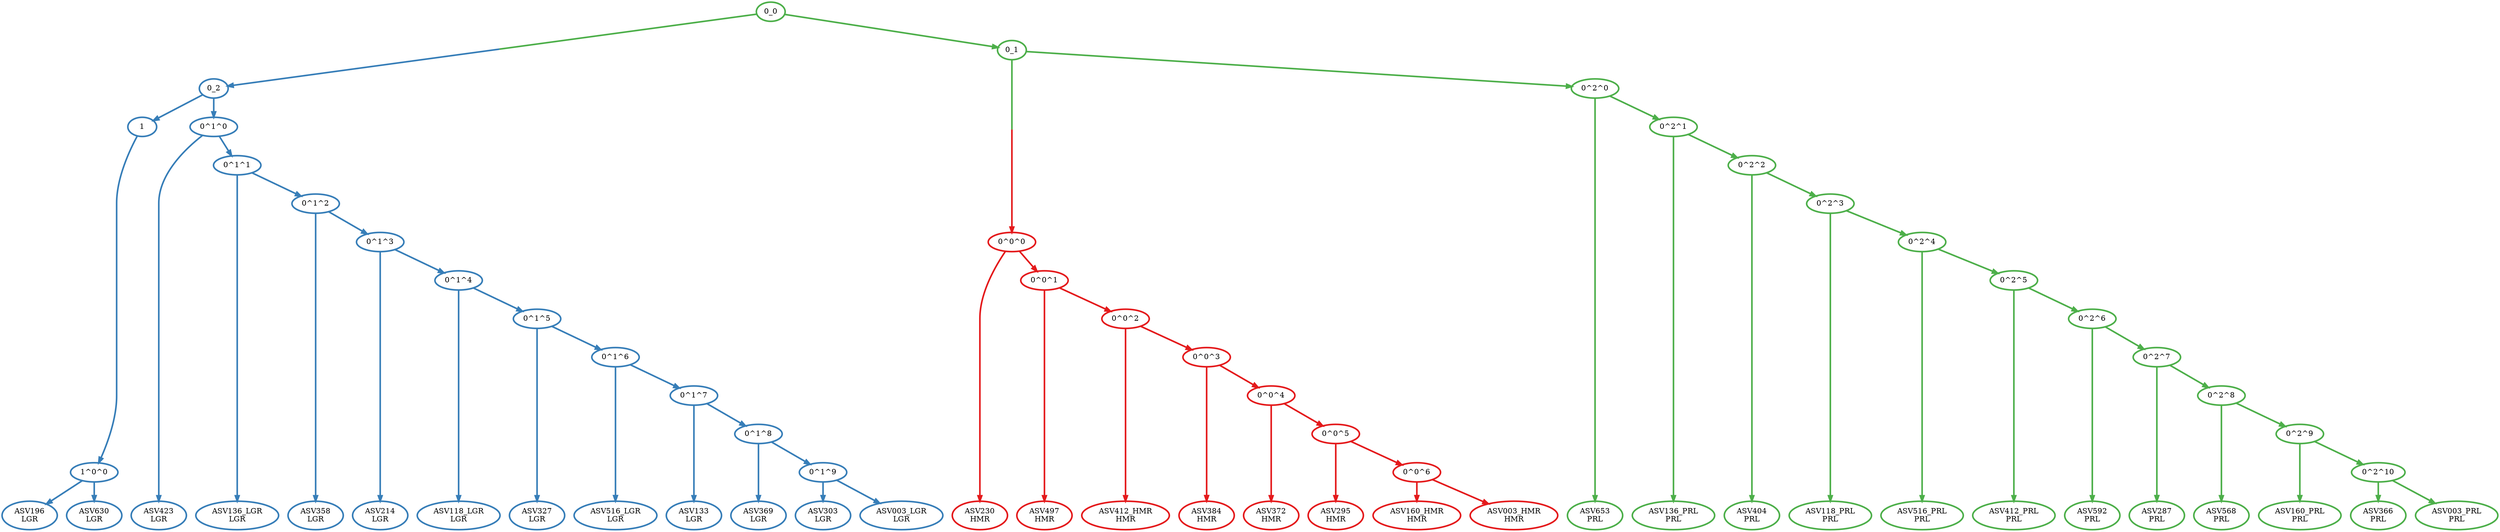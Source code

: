 digraph T {
	{
		rank=same
		65 [penwidth=3,colorscheme=set19,color=2,label="ASV196\nLGR"]
		64 [penwidth=3,colorscheme=set19,color=2,label="ASV630\nLGR"]
		61 [penwidth=3,colorscheme=set19,color=1,label="ASV160_HMR\nHMR"]
		60 [penwidth=3,colorscheme=set19,color=1,label="ASV003_HMR\nHMR"]
		58 [penwidth=3,colorscheme=set19,color=1,label="ASV295\nHMR"]
		56 [penwidth=3,colorscheme=set19,color=1,label="ASV372\nHMR"]
		54 [penwidth=3,colorscheme=set19,color=1,label="ASV384\nHMR"]
		52 [penwidth=3,colorscheme=set19,color=1,label="ASV412_HMR\nHMR"]
		50 [penwidth=3,colorscheme=set19,color=1,label="ASV497\nHMR"]
		48 [penwidth=3,colorscheme=set19,color=1,label="ASV230\nHMR"]
		46 [penwidth=3,colorscheme=set19,color=2,label="ASV303\nLGR"]
		45 [penwidth=3,colorscheme=set19,color=2,label="ASV003_LGR\nLGR"]
		43 [penwidth=3,colorscheme=set19,color=2,label="ASV369\nLGR"]
		41 [penwidth=3,colorscheme=set19,color=2,label="ASV133\nLGR"]
		39 [penwidth=3,colorscheme=set19,color=2,label="ASV516_LGR\nLGR"]
		37 [penwidth=3,colorscheme=set19,color=2,label="ASV327\nLGR"]
		35 [penwidth=3,colorscheme=set19,color=2,label="ASV118_LGR\nLGR"]
		33 [penwidth=3,colorscheme=set19,color=2,label="ASV214\nLGR"]
		31 [penwidth=3,colorscheme=set19,color=2,label="ASV358\nLGR"]
		29 [penwidth=3,colorscheme=set19,color=2,label="ASV136_LGR\nLGR"]
		27 [penwidth=3,colorscheme=set19,color=2,label="ASV423\nLGR"]
		25 [penwidth=3,colorscheme=set19,color=3,label="ASV366\nPRL"]
		24 [penwidth=3,colorscheme=set19,color=3,label="ASV003_PRL\nPRL"]
		22 [penwidth=3,colorscheme=set19,color=3,label="ASV160_PRL\nPRL"]
		20 [penwidth=3,colorscheme=set19,color=3,label="ASV568\nPRL"]
		18 [penwidth=3,colorscheme=set19,color=3,label="ASV287\nPRL"]
		16 [penwidth=3,colorscheme=set19,color=3,label="ASV592\nPRL"]
		14 [penwidth=3,colorscheme=set19,color=3,label="ASV412_PRL\nPRL"]
		12 [penwidth=3,colorscheme=set19,color=3,label="ASV516_PRL\nPRL"]
		10 [penwidth=3,colorscheme=set19,color=3,label="ASV118_PRL\nPRL"]
		8 [penwidth=3,colorscheme=set19,color=3,label="ASV404\nPRL"]
		6 [penwidth=3,colorscheme=set19,color=3,label="ASV136_PRL\nPRL"]
		4 [penwidth=3,colorscheme=set19,color=3,label="ASV653\nPRL"]
	}
	63 [penwidth=3,colorscheme=set19,color=2,label="1^0^0"]
	62 [penwidth=3,colorscheme=set19,color=2,label="1"]
	59 [penwidth=3,colorscheme=set19,color=1,label="0^0^6"]
	57 [penwidth=3,colorscheme=set19,color=1,label="0^0^5"]
	55 [penwidth=3,colorscheme=set19,color=1,label="0^0^4"]
	53 [penwidth=3,colorscheme=set19,color=1,label="0^0^3"]
	51 [penwidth=3,colorscheme=set19,color=1,label="0^0^2"]
	49 [penwidth=3,colorscheme=set19,color=1,label="0^0^1"]
	47 [penwidth=3,colorscheme=set19,color=1,label="0^0^0"]
	44 [penwidth=3,colorscheme=set19,color=2,label="0^1^9"]
	42 [penwidth=3,colorscheme=set19,color=2,label="0^1^8"]
	40 [penwidth=3,colorscheme=set19,color=2,label="0^1^7"]
	38 [penwidth=3,colorscheme=set19,color=2,label="0^1^6"]
	36 [penwidth=3,colorscheme=set19,color=2,label="0^1^5"]
	34 [penwidth=3,colorscheme=set19,color=2,label="0^1^4"]
	32 [penwidth=3,colorscheme=set19,color=2,label="0^1^3"]
	30 [penwidth=3,colorscheme=set19,color=2,label="0^1^2"]
	28 [penwidth=3,colorscheme=set19,color=2,label="0^1^1"]
	26 [penwidth=3,colorscheme=set19,color=2,label="0^1^0"]
	23 [penwidth=3,colorscheme=set19,color=3,label="0^2^10"]
	21 [penwidth=3,colorscheme=set19,color=3,label="0^2^9"]
	19 [penwidth=3,colorscheme=set19,color=3,label="0^2^8"]
	17 [penwidth=3,colorscheme=set19,color=3,label="0^2^7"]
	15 [penwidth=3,colorscheme=set19,color=3,label="0^2^6"]
	13 [penwidth=3,colorscheme=set19,color=3,label="0^2^5"]
	11 [penwidth=3,colorscheme=set19,color=3,label="0^2^4"]
	9 [penwidth=3,colorscheme=set19,color=3,label="0^2^3"]
	7 [penwidth=3,colorscheme=set19,color=3,label="0^2^2"]
	5 [penwidth=3,colorscheme=set19,color=3,label="0^2^1"]
	3 [penwidth=3,colorscheme=set19,color=3,label="0^2^0"]
	2 [penwidth=3,colorscheme=set19,color=2,label="0_2"]
	1 [penwidth=3,colorscheme=set19,color=3,label="0_1"]
	0 [penwidth=3,colorscheme=set19,color=3,label="0_0"]
	63 -> 65 [penwidth=3,colorscheme=set19,color=2]
	63 -> 64 [penwidth=3,colorscheme=set19,color=2]
	62 -> 63 [penwidth=3,colorscheme=set19,color=2]
	59 -> 61 [penwidth=3,colorscheme=set19,color=1]
	59 -> 60 [penwidth=3,colorscheme=set19,color=1]
	57 -> 59 [penwidth=3,colorscheme=set19,color=1]
	57 -> 58 [penwidth=3,colorscheme=set19,color=1]
	55 -> 57 [penwidth=3,colorscheme=set19,color=1]
	55 -> 56 [penwidth=3,colorscheme=set19,color=1]
	53 -> 55 [penwidth=3,colorscheme=set19,color=1]
	53 -> 54 [penwidth=3,colorscheme=set19,color=1]
	51 -> 53 [penwidth=3,colorscheme=set19,color=1]
	51 -> 52 [penwidth=3,colorscheme=set19,color=1]
	49 -> 51 [penwidth=3,colorscheme=set19,color=1]
	49 -> 50 [penwidth=3,colorscheme=set19,color=1]
	47 -> 49 [penwidth=3,colorscheme=set19,color=1]
	47 -> 48 [penwidth=3,colorscheme=set19,color=1]
	44 -> 46 [penwidth=3,colorscheme=set19,color=2]
	44 -> 45 [penwidth=3,colorscheme=set19,color=2]
	42 -> 44 [penwidth=3,colorscheme=set19,color=2]
	42 -> 43 [penwidth=3,colorscheme=set19,color=2]
	40 -> 42 [penwidth=3,colorscheme=set19,color=2]
	40 -> 41 [penwidth=3,colorscheme=set19,color=2]
	38 -> 40 [penwidth=3,colorscheme=set19,color=2]
	38 -> 39 [penwidth=3,colorscheme=set19,color=2]
	36 -> 38 [penwidth=3,colorscheme=set19,color=2]
	36 -> 37 [penwidth=3,colorscheme=set19,color=2]
	34 -> 36 [penwidth=3,colorscheme=set19,color=2]
	34 -> 35 [penwidth=3,colorscheme=set19,color=2]
	32 -> 34 [penwidth=3,colorscheme=set19,color=2]
	32 -> 33 [penwidth=3,colorscheme=set19,color=2]
	30 -> 32 [penwidth=3,colorscheme=set19,color=2]
	30 -> 31 [penwidth=3,colorscheme=set19,color=2]
	28 -> 30 [penwidth=3,colorscheme=set19,color=2]
	28 -> 29 [penwidth=3,colorscheme=set19,color=2]
	26 -> 28 [penwidth=3,colorscheme=set19,color=2]
	26 -> 27 [penwidth=3,colorscheme=set19,color=2]
	23 -> 25 [penwidth=3,colorscheme=set19,color=3]
	23 -> 24 [penwidth=3,colorscheme=set19,color=3]
	21 -> 23 [penwidth=3,colorscheme=set19,color=3]
	21 -> 22 [penwidth=3,colorscheme=set19,color=3]
	19 -> 21 [penwidth=3,colorscheme=set19,color=3]
	19 -> 20 [penwidth=3,colorscheme=set19,color=3]
	17 -> 19 [penwidth=3,colorscheme=set19,color=3]
	17 -> 18 [penwidth=3,colorscheme=set19,color=3]
	15 -> 17 [penwidth=3,colorscheme=set19,color=3]
	15 -> 16 [penwidth=3,colorscheme=set19,color=3]
	13 -> 15 [penwidth=3,colorscheme=set19,color=3]
	13 -> 14 [penwidth=3,colorscheme=set19,color=3]
	11 -> 13 [penwidth=3,colorscheme=set19,color=3]
	11 -> 12 [penwidth=3,colorscheme=set19,color=3]
	9 -> 11 [penwidth=3,colorscheme=set19,color=3]
	9 -> 10 [penwidth=3,colorscheme=set19,color=3]
	7 -> 9 [penwidth=3,colorscheme=set19,color=3]
	7 -> 8 [penwidth=3,colorscheme=set19,color=3]
	5 -> 7 [penwidth=3,colorscheme=set19,color=3]
	5 -> 6 [penwidth=3,colorscheme=set19,color=3]
	3 -> 5 [penwidth=3,colorscheme=set19,color=3]
	3 -> 4 [penwidth=3,colorscheme=set19,color=3]
	2 -> 62 [penwidth=3,colorscheme=set19,color=2]
	2 -> 26 [penwidth=3,colorscheme=set19,color=2]
	1 -> 47 [penwidth=3,colorscheme=set19,color="3;0.5:1"]
	1 -> 3 [penwidth=3,colorscheme=set19,color=3]
	0 -> 2 [penwidth=3,colorscheme=set19,color="3;0.5:2"]
	0 -> 1 [penwidth=3,colorscheme=set19,color=3]
}
